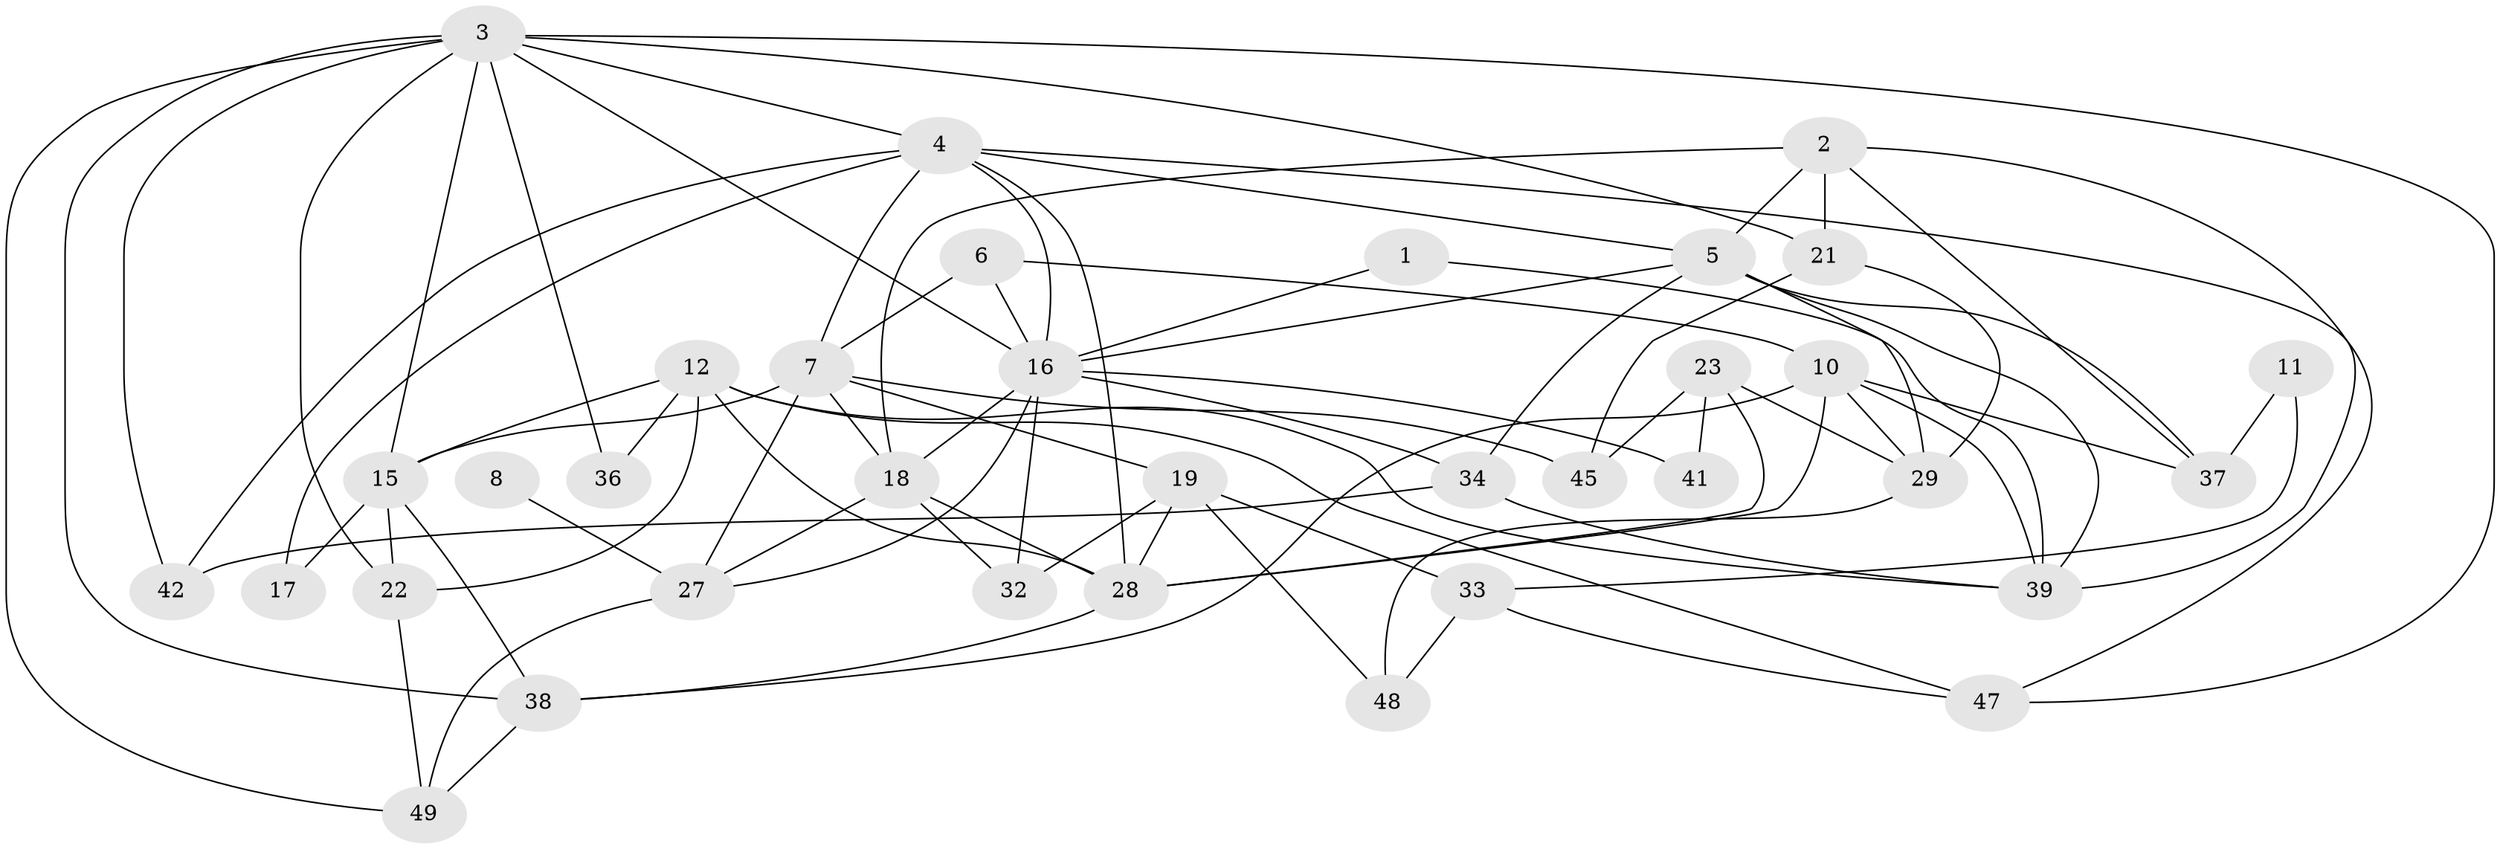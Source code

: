 // original degree distribution, {2: 0.17647058823529413, 5: 0.19607843137254902, 3: 0.19607843137254902, 7: 0.058823529411764705, 6: 0.0392156862745098, 4: 0.3137254901960784, 9: 0.0196078431372549}
// Generated by graph-tools (version 1.1) at 2025/19/03/04/25 18:19:01]
// undirected, 35 vertices, 81 edges
graph export_dot {
graph [start="1"]
  node [color=gray90,style=filled];
  1;
  2 [super="+20"];
  3 [super="+31+9+30"];
  4 [super="+13"];
  5 [super="+51"];
  6;
  7 [super="+14"];
  8;
  10;
  11;
  12 [super="+46+50"];
  15 [super="+26"];
  16 [super="+25+24"];
  17;
  18;
  19;
  21;
  22;
  23;
  27 [super="+35"];
  28 [super="+43"];
  29;
  32;
  33;
  34;
  36;
  37;
  38;
  39 [super="+44"];
  41;
  42;
  45;
  47;
  48;
  49;
  1 -- 39;
  1 -- 16;
  2 -- 18;
  2 -- 5;
  2 -- 21;
  2 -- 39;
  2 -- 37;
  3 -- 47;
  3 -- 42;
  3 -- 38;
  3 -- 4;
  3 -- 36;
  3 -- 22;
  3 -- 16;
  3 -- 49;
  3 -- 21;
  3 -- 15;
  4 -- 42;
  4 -- 16;
  4 -- 17;
  4 -- 5;
  4 -- 7;
  4 -- 28;
  4 -- 47;
  5 -- 29;
  5 -- 34;
  5 -- 37;
  5 -- 16;
  5 -- 39;
  6 -- 10;
  6 -- 16;
  6 -- 7;
  7 -- 19;
  7 -- 18;
  7 -- 15;
  7 -- 27;
  7 -- 45;
  8 -- 27 [weight=2];
  10 -- 28;
  10 -- 29;
  10 -- 37;
  10 -- 38;
  10 -- 39;
  11 -- 37;
  11 -- 33;
  12 -- 39;
  12 -- 36;
  12 -- 47;
  12 -- 22;
  12 -- 15;
  12 -- 28;
  15 -- 22;
  15 -- 17;
  15 -- 38;
  16 -- 34;
  16 -- 32;
  16 -- 41;
  16 -- 18;
  16 -- 27;
  18 -- 32;
  18 -- 28;
  18 -- 27;
  19 -- 48;
  19 -- 32;
  19 -- 33;
  19 -- 28;
  21 -- 29;
  21 -- 45;
  22 -- 49;
  23 -- 28;
  23 -- 29;
  23 -- 41;
  23 -- 45;
  27 -- 49;
  28 -- 38;
  29 -- 48;
  33 -- 47;
  33 -- 48;
  34 -- 42;
  34 -- 39;
  38 -- 49;
}
